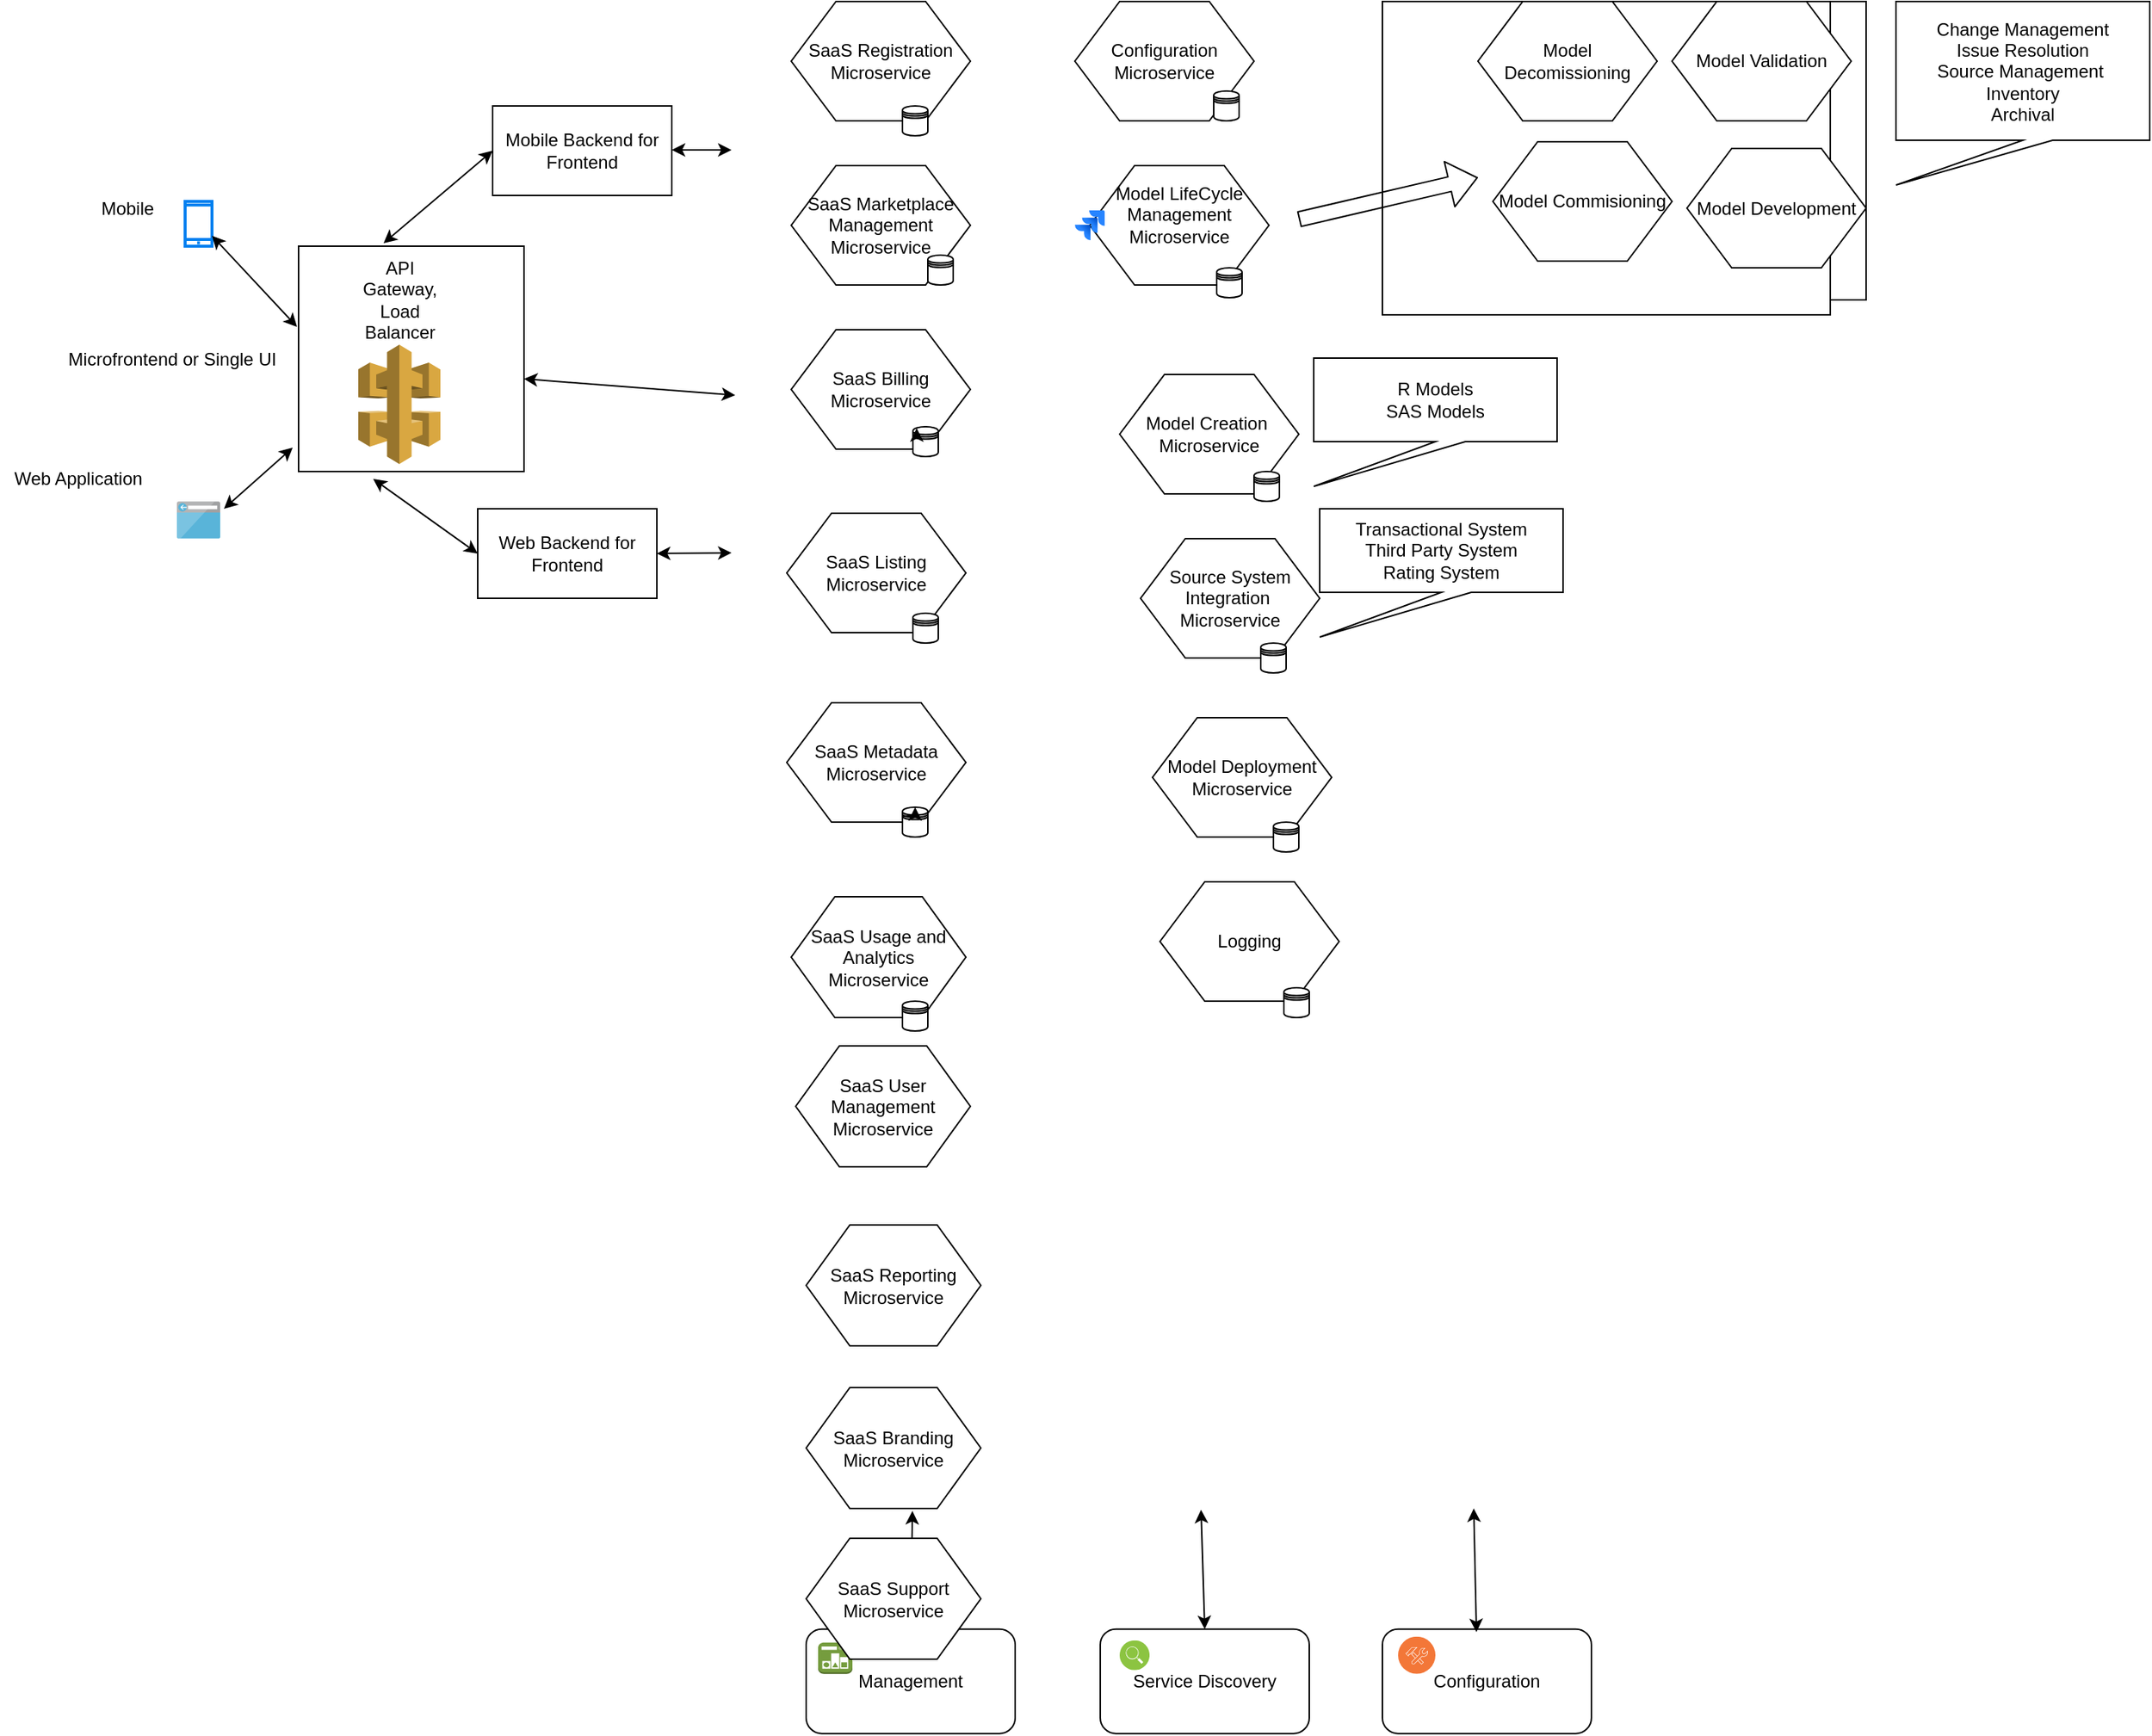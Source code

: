 <mxfile version="14.7.1"><diagram id="l5a3DVxuNAFklHCCQm-w" name="Page-1"><mxGraphModel dx="1888" dy="536" grid="1" gridSize="10" guides="1" tooltips="1" connect="1" arrows="1" fold="1" page="1" pageScale="1" pageWidth="850" pageHeight="1100" math="0" shadow="0"><root><mxCell id="0"/><mxCell id="1" parent="0"/><mxCell id="C9JPlkuJ55uYAZUHQkNj-92" value="" style="rounded=0;whiteSpace=wrap;html=1;" parent="1" vertex="1"><mxGeometry x="890" y="20" width="260" height="200" as="geometry"/></mxCell><mxCell id="C9JPlkuJ55uYAZUHQkNj-75" value="" style="rounded=0;whiteSpace=wrap;html=1;" parent="1" vertex="1"><mxGeometry x="826" y="20" width="300" height="210" as="geometry"/></mxCell><mxCell id="C9JPlkuJ55uYAZUHQkNj-35" value="" style="whiteSpace=wrap;html=1;aspect=fixed;" parent="1" vertex="1"><mxGeometry x="100" y="184" width="151" height="151" as="geometry"/></mxCell><mxCell id="C9JPlkuJ55uYAZUHQkNj-2" value="Configuration&lt;br&gt;Microservice&lt;br&gt;" style="shape=hexagon;perimeter=hexagonPerimeter2;whiteSpace=wrap;html=1;" parent="1" vertex="1"><mxGeometry x="620" y="20" width="120" height="80" as="geometry"/></mxCell><mxCell id="C9JPlkuJ55uYAZUHQkNj-3" value="Model LifeCycle Management&lt;br&gt;Microservice&lt;br&gt;&lt;br&gt;" style="shape=hexagon;perimeter=hexagonPerimeter2;whiteSpace=wrap;html=1;" parent="1" vertex="1"><mxGeometry x="630" y="130" width="120" height="80" as="geometry"/></mxCell><mxCell id="C9JPlkuJ55uYAZUHQkNj-4" value="SaaS Usage and Analytics Microservice" style="shape=hexagon;perimeter=hexagonPerimeter2;whiteSpace=wrap;html=1;" parent="1" vertex="1"><mxGeometry x="430" y="620" width="117" height="81" as="geometry"/></mxCell><mxCell id="C9JPlkuJ55uYAZUHQkNj-5" value="SaaS Marketplace Management Microservice" style="shape=hexagon;perimeter=hexagonPerimeter2;whiteSpace=wrap;html=1;" parent="1" vertex="1"><mxGeometry x="430" y="130" width="120" height="80" as="geometry"/></mxCell><mxCell id="C9JPlkuJ55uYAZUHQkNj-6" value="Source System Integration&amp;nbsp;&lt;br&gt;Microservice&lt;br&gt;" style="shape=hexagon;perimeter=hexagonPerimeter2;whiteSpace=wrap;html=1;" parent="1" vertex="1"><mxGeometry x="664" y="380" width="120" height="80" as="geometry"/></mxCell><mxCell id="C9JPlkuJ55uYAZUHQkNj-7" value="Model Creation&amp;nbsp;&lt;br&gt;Microservice&lt;br&gt;" style="shape=hexagon;perimeter=hexagonPerimeter2;whiteSpace=wrap;html=1;" parent="1" vertex="1"><mxGeometry x="650" y="270" width="120" height="80" as="geometry"/></mxCell><mxCell id="C9JPlkuJ55uYAZUHQkNj-8" value="SaaS Listing Microservice" style="shape=hexagon;perimeter=hexagonPerimeter2;whiteSpace=wrap;html=1;" parent="1" vertex="1"><mxGeometry x="427" y="363" width="120" height="80" as="geometry"/></mxCell><mxCell id="C9JPlkuJ55uYAZUHQkNj-9" value="SaaS Billing Microservice" style="shape=hexagon;perimeter=hexagonPerimeter2;whiteSpace=wrap;html=1;" parent="1" vertex="1"><mxGeometry x="430" y="240" width="120" height="80" as="geometry"/></mxCell><mxCell id="C9JPlkuJ55uYAZUHQkNj-10" value="SaaS Metadata Microservice" style="shape=hexagon;perimeter=hexagonPerimeter2;whiteSpace=wrap;html=1;" parent="1" vertex="1"><mxGeometry x="427" y="490" width="120" height="80" as="geometry"/></mxCell><mxCell id="C9JPlkuJ55uYAZUHQkNj-15" value="" style="outlineConnect=0;dashed=0;verticalLabelPosition=bottom;verticalAlign=top;align=center;html=1;shape=mxgraph.aws3.api_gateway;fillColor=#D9A741;gradientColor=none;" parent="1" vertex="1"><mxGeometry x="140" y="250" width="55" height="80" as="geometry"/></mxCell><mxCell id="C9JPlkuJ55uYAZUHQkNj-18" value="API Gateway,&lt;br&gt;Load Balancer&lt;br&gt;" style="text;html=1;strokeColor=none;fillColor=none;align=center;verticalAlign=middle;whiteSpace=wrap;rounded=0;" parent="1" vertex="1"><mxGeometry x="147.5" y="210" width="40" height="20" as="geometry"/></mxCell><mxCell id="C9JPlkuJ55uYAZUHQkNj-25" value="Logging" style="shape=hexagon;perimeter=hexagonPerimeter2;whiteSpace=wrap;html=1;" parent="1" vertex="1"><mxGeometry x="677" y="610" width="120" height="80" as="geometry"/></mxCell><mxCell id="C9JPlkuJ55uYAZUHQkNj-31" value="Mobile Backend for Frontend" style="rounded=0;whiteSpace=wrap;html=1;" parent="1" vertex="1"><mxGeometry x="230" y="90" width="120" height="60" as="geometry"/></mxCell><mxCell id="C9JPlkuJ55uYAZUHQkNj-32" value="Web Backend for Frontend" style="rounded=0;whiteSpace=wrap;html=1;" parent="1" vertex="1"><mxGeometry x="220" y="360" width="120" height="60" as="geometry"/></mxCell><mxCell id="C9JPlkuJ55uYAZUHQkNj-33" value="" style="html=1;verticalLabelPosition=bottom;align=center;labelBackgroundColor=#ffffff;verticalAlign=top;strokeWidth=2;strokeColor=#0080F0;fillColor=#ffffff;shadow=0;dashed=0;shape=mxgraph.ios7.icons.smartphone;" parent="1" vertex="1"><mxGeometry x="24" y="154" width="18" height="30" as="geometry"/></mxCell><mxCell id="C9JPlkuJ55uYAZUHQkNj-34" value="" style="aspect=fixed;html=1;perimeter=none;align=center;shadow=0;dashed=0;image;fontSize=12;image=img/lib/mscae/Browser.svg;" parent="1" vertex="1"><mxGeometry x="18.5" y="355" width="29" height="25" as="geometry"/></mxCell><mxCell id="C9JPlkuJ55uYAZUHQkNj-38" value="" style="shape=datastore;whiteSpace=wrap;html=1;" parent="1" vertex="1"><mxGeometry x="713" y="80" width="17" height="20" as="geometry"/></mxCell><mxCell id="C9JPlkuJ55uYAZUHQkNj-39" value="" style="shape=datastore;whiteSpace=wrap;html=1;" parent="1" vertex="1"><mxGeometry x="521.5" y="190" width="17" height="20" as="geometry"/></mxCell><mxCell id="C9JPlkuJ55uYAZUHQkNj-40" value="" style="shape=datastore;whiteSpace=wrap;html=1;" parent="1" vertex="1"><mxGeometry x="715" y="198.5" width="17" height="20" as="geometry"/></mxCell><mxCell id="C9JPlkuJ55uYAZUHQkNj-41" value="" style="shape=datastore;whiteSpace=wrap;html=1;" parent="1" vertex="1"><mxGeometry x="511.5" y="305" width="17" height="20" as="geometry"/></mxCell><mxCell id="C9JPlkuJ55uYAZUHQkNj-42" value="" style="shape=datastore;whiteSpace=wrap;html=1;" parent="1" vertex="1"><mxGeometry x="740" y="335" width="17" height="20" as="geometry"/></mxCell><mxCell id="C9JPlkuJ55uYAZUHQkNj-43" value="" style="shape=datastore;whiteSpace=wrap;html=1;" parent="1" vertex="1"><mxGeometry x="511.5" y="430" width="17" height="20" as="geometry"/></mxCell><mxCell id="C9JPlkuJ55uYAZUHQkNj-44" value="" style="shape=datastore;whiteSpace=wrap;html=1;" parent="1" vertex="1"><mxGeometry x="744.5" y="450" width="17" height="20" as="geometry"/></mxCell><mxCell id="C9JPlkuJ55uYAZUHQkNj-45" value="" style="shape=datastore;whiteSpace=wrap;html=1;" parent="1" vertex="1"><mxGeometry x="504.5" y="560" width="17" height="20" as="geometry"/></mxCell><mxCell id="C9JPlkuJ55uYAZUHQkNj-46" style="edgeStyle=orthogonalEdgeStyle;rounded=0;orthogonalLoop=1;jettySize=auto;html=1;exitX=0;exitY=0.3;exitDx=0;exitDy=0;entryX=0.5;entryY=0;entryDx=0;entryDy=0;" parent="1" source="C9JPlkuJ55uYAZUHQkNj-45" target="C9JPlkuJ55uYAZUHQkNj-45" edge="1"><mxGeometry relative="1" as="geometry"/></mxCell><mxCell id="C9JPlkuJ55uYAZUHQkNj-48" value="Change Management&lt;br&gt;Issue Resolution&lt;br&gt;Source Management&amp;nbsp;&lt;br&gt;Inventory&lt;br&gt;Archival&lt;br&gt;" style="shape=callout;whiteSpace=wrap;html=1;perimeter=calloutPerimeter;position2=0;" parent="1" vertex="1"><mxGeometry x="1170" y="20" width="170" height="123" as="geometry"/></mxCell><mxCell id="C9JPlkuJ55uYAZUHQkNj-49" value="R Models&lt;br&gt;SAS Models&lt;br&gt;" style="shape=callout;whiteSpace=wrap;html=1;perimeter=calloutPerimeter;position2=0;" parent="1" vertex="1"><mxGeometry x="780" y="259" width="163" height="86" as="geometry"/></mxCell><mxCell id="C9JPlkuJ55uYAZUHQkNj-50" value="" style="shape=image;html=1;verticalAlign=top;verticalLabelPosition=bottom;labelBackgroundColor=#ffffff;imageAspect=0;aspect=fixed;image=https://cdn2.iconfinder.com/data/icons/font-awesome/1792/git-square-128.png" parent="1" vertex="1"><mxGeometry x="650" y="200" width="20" height="20" as="geometry"/></mxCell><mxCell id="C9JPlkuJ55uYAZUHQkNj-51" value="" style="shape=image;html=1;verticalAlign=top;verticalLabelPosition=bottom;labelBackgroundColor=#ffffff;imageAspect=0;aspect=fixed;image=https://cdn0.iconfinder.com/data/icons/social-media-2104/24/social_media_social_media_logo_docker-128.png" parent="1" vertex="1"><mxGeometry x="460" y="325" width="30" height="30" as="geometry"/></mxCell><mxCell id="C9JPlkuJ55uYAZUHQkNj-52" value="Model Deployment&lt;br&gt;Microservice&lt;br&gt;" style="shape=hexagon;perimeter=hexagonPerimeter2;whiteSpace=wrap;html=1;" parent="1" vertex="1"><mxGeometry x="672" y="500" width="120" height="80" as="geometry"/></mxCell><mxCell id="C9JPlkuJ55uYAZUHQkNj-47" value="" style="shape=datastore;whiteSpace=wrap;html=1;" parent="1" vertex="1"><mxGeometry x="753" y="570" width="17" height="20" as="geometry"/></mxCell><mxCell id="C9JPlkuJ55uYAZUHQkNj-54" value="" style="endArrow=classic;startArrow=classic;html=1;" parent="1" edge="1"><mxGeometry width="50" height="50" relative="1" as="geometry"><mxPoint x="350" y="119.5" as="sourcePoint"/><mxPoint x="390" y="119.5" as="targetPoint"/></mxGeometry></mxCell><mxCell id="C9JPlkuJ55uYAZUHQkNj-55" value="" style="endArrow=classic;startArrow=classic;html=1;exitX=1;exitY=0.5;exitDx=0;exitDy=0;" parent="1" source="C9JPlkuJ55uYAZUHQkNj-32" edge="1"><mxGeometry width="50" height="50" relative="1" as="geometry"><mxPoint x="350" y="389.5" as="sourcePoint"/><mxPoint x="390" y="389.5" as="targetPoint"/></mxGeometry></mxCell><mxCell id="C9JPlkuJ55uYAZUHQkNj-56" value="" style="endArrow=classic;startArrow=classic;html=1;entryX=0.003;entryY=0.33;entryDx=0;entryDy=0;entryPerimeter=0;exitX=1;exitY=0.589;exitDx=0;exitDy=0;exitPerimeter=0;" parent="1" source="C9JPlkuJ55uYAZUHQkNj-35" edge="1"><mxGeometry width="50" height="50" relative="1" as="geometry"><mxPoint x="250" y="290" as="sourcePoint"/><mxPoint x="392.49" y="283.9" as="targetPoint"/></mxGeometry></mxCell><mxCell id="C9JPlkuJ55uYAZUHQkNj-57" value="" style="endArrow=classic;startArrow=classic;html=1;entryX=0;entryY=0.5;entryDx=0;entryDy=0;exitX=0.377;exitY=-0.013;exitDx=0;exitDy=0;exitPerimeter=0;" parent="1" source="C9JPlkuJ55uYAZUHQkNj-35" target="C9JPlkuJ55uYAZUHQkNj-31" edge="1"><mxGeometry width="50" height="50" relative="1" as="geometry"><mxPoint x="160" y="180" as="sourcePoint"/><mxPoint x="200" y="140" as="targetPoint"/></mxGeometry></mxCell><mxCell id="C9JPlkuJ55uYAZUHQkNj-58" value="" style="endArrow=classic;startArrow=classic;html=1;entryX=0;entryY=0.5;entryDx=0;entryDy=0;exitX=0.331;exitY=1.033;exitDx=0;exitDy=0;exitPerimeter=0;" parent="1" source="C9JPlkuJ55uYAZUHQkNj-35" target="C9JPlkuJ55uYAZUHQkNj-32" edge="1"><mxGeometry width="50" height="50" relative="1" as="geometry"><mxPoint x="130" y="380" as="sourcePoint"/><mxPoint x="180" y="330" as="targetPoint"/></mxGeometry></mxCell><mxCell id="C9JPlkuJ55uYAZUHQkNj-63" value="" style="endArrow=classic;startArrow=classic;html=1;entryX=-0.007;entryY=0.358;entryDx=0;entryDy=0;entryPerimeter=0;exitX=1;exitY=0.767;exitDx=0;exitDy=0;exitPerimeter=0;" parent="1" source="C9JPlkuJ55uYAZUHQkNj-33" target="C9JPlkuJ55uYAZUHQkNj-35" edge="1"><mxGeometry width="50" height="50" relative="1" as="geometry"><mxPoint x="30" y="210" as="sourcePoint"/><mxPoint x="80" y="160" as="targetPoint"/></mxGeometry></mxCell><mxCell id="C9JPlkuJ55uYAZUHQkNj-64" value="" style="endArrow=classic;startArrow=classic;html=1;entryX=-0.026;entryY=0.894;entryDx=0;entryDy=0;entryPerimeter=0;" parent="1" target="C9JPlkuJ55uYAZUHQkNj-35" edge="1"><mxGeometry width="50" height="50" relative="1" as="geometry"><mxPoint x="50" y="360" as="sourcePoint"/><mxPoint x="90" y="310" as="targetPoint"/></mxGeometry></mxCell><mxCell id="C9JPlkuJ55uYAZUHQkNj-66" value="" style="shape=image;html=1;verticalAlign=top;verticalLabelPosition=bottom;labelBackgroundColor=#ffffff;imageAspect=0;aspect=fixed;image=https://cdn4.iconfinder.com/data/icons/technology-83/1000/agile_developer_development_software_dev_devop_devops-128.png" parent="1" vertex="1"><mxGeometry x="690" y="560" width="34" height="34" as="geometry"/></mxCell><mxCell id="C9JPlkuJ55uYAZUHQkNj-70" value="" style="shape=image;html=1;verticalAlign=top;verticalLabelPosition=bottom;labelBackgroundColor=#ffffff;imageAspect=0;aspect=fixed;image=https://cdn2.iconfinder.com/data/icons/freecns-cumulus/16/519895-013_MagnifyingGlass-128.png" parent="1" vertex="1"><mxGeometry x="737" y="150" width="40" height="40" as="geometry"/></mxCell><mxCell id="C9JPlkuJ55uYAZUHQkNj-71" value="Model Development" style="shape=hexagon;perimeter=hexagonPerimeter2;whiteSpace=wrap;html=1;" parent="1" vertex="1"><mxGeometry x="1030" y="118.5" width="120" height="80" as="geometry"/></mxCell><mxCell id="C9JPlkuJ55uYAZUHQkNj-72" value="Model Commisioning" style="shape=hexagon;perimeter=hexagonPerimeter2;whiteSpace=wrap;html=1;" parent="1" vertex="1"><mxGeometry x="900" y="114" width="120" height="80" as="geometry"/></mxCell><mxCell id="C9JPlkuJ55uYAZUHQkNj-73" value="Model Validation" style="shape=hexagon;perimeter=hexagonPerimeter2;whiteSpace=wrap;html=1;" parent="1" vertex="1"><mxGeometry x="1020" y="20" width="120" height="80" as="geometry"/></mxCell><mxCell id="C9JPlkuJ55uYAZUHQkNj-74" value="Model Decomissioning" style="shape=hexagon;perimeter=hexagonPerimeter2;whiteSpace=wrap;html=1;" parent="1" vertex="1"><mxGeometry x="890" y="20" width="120" height="80" as="geometry"/></mxCell><mxCell id="C9JPlkuJ55uYAZUHQkNj-76" value="" style="shape=flexArrow;endArrow=classic;html=1;" parent="1" edge="1"><mxGeometry width="50" height="50" relative="1" as="geometry"><mxPoint x="770" y="166" as="sourcePoint"/><mxPoint x="890" y="138" as="targetPoint"/></mxGeometry></mxCell><mxCell id="C9JPlkuJ55uYAZUHQkNj-82" style="edgeStyle=orthogonalEdgeStyle;rounded=0;orthogonalLoop=1;jettySize=auto;html=1;exitX=0;exitY=0.3;exitDx=0;exitDy=0;entryX=0.15;entryY=0.05;entryDx=0;entryDy=0;entryPerimeter=0;" parent="1" source="C9JPlkuJ55uYAZUHQkNj-41" target="C9JPlkuJ55uYAZUHQkNj-41" edge="1"><mxGeometry relative="1" as="geometry"/></mxCell><mxCell id="C9JPlkuJ55uYAZUHQkNj-86" value="Transactional System&lt;br&gt;Third Party System&lt;br&gt;Rating System&lt;br&gt;" style="shape=callout;whiteSpace=wrap;html=1;perimeter=calloutPerimeter;position2=0;" parent="1" vertex="1"><mxGeometry x="784" y="360" width="163" height="86" as="geometry"/></mxCell><mxCell id="C9JPlkuJ55uYAZUHQkNj-88" value="" style="image;image=img/lib/atlassian/Jira_Logo.svg;" parent="1" vertex="1"><mxGeometry x="620" y="160" width="20" height="20" as="geometry"/></mxCell><mxCell id="C9JPlkuJ55uYAZUHQkNj-89" value="" style="shape=datastore;whiteSpace=wrap;html=1;" parent="1" vertex="1"><mxGeometry x="504.5" y="690" width="17" height="20" as="geometry"/></mxCell><mxCell id="C9JPlkuJ55uYAZUHQkNj-90" value="" style="shape=datastore;whiteSpace=wrap;html=1;" parent="1" vertex="1"><mxGeometry x="760" y="681" width="17" height="20" as="geometry"/></mxCell><mxCell id="C9JPlkuJ55uYAZUHQkNj-91" value="SaaS Registration Microservice" style="shape=hexagon;perimeter=hexagonPerimeter2;whiteSpace=wrap;html=1;" parent="1" vertex="1"><mxGeometry x="430" y="20" width="120" height="80" as="geometry"/></mxCell><mxCell id="C9JPlkuJ55uYAZUHQkNj-37" value="" style="shape=datastore;whiteSpace=wrap;html=1;" parent="1" vertex="1"><mxGeometry x="504.5" y="90" width="17" height="20" as="geometry"/></mxCell><mxCell id="oSMyuGkSRYtL4Eg8ztA--2" value="Microfrontend or Single UI" style="text;html=1;align=center;verticalAlign=middle;resizable=0;points=[];autosize=1;strokeColor=none;" vertex="1" parent="1"><mxGeometry x="-60" y="250" width="150" height="20" as="geometry"/></mxCell><mxCell id="oSMyuGkSRYtL4Eg8ztA--5" value="Mobile" style="text;html=1;align=center;verticalAlign=middle;resizable=0;points=[];autosize=1;strokeColor=none;" vertex="1" parent="1"><mxGeometry x="-40" y="148.5" width="50" height="20" as="geometry"/></mxCell><mxCell id="oSMyuGkSRYtL4Eg8ztA--7" value="Web Application" style="text;html=1;strokeColor=none;fillColor=none;align=center;verticalAlign=middle;whiteSpace=wrap;rounded=0;" vertex="1" parent="1"><mxGeometry x="-100" y="330" width="105" height="20" as="geometry"/></mxCell><mxCell id="oSMyuGkSRYtL4Eg8ztA--11" value="SaaS User Management Microservice" style="shape=hexagon;perimeter=hexagonPerimeter2;whiteSpace=wrap;html=1;" vertex="1" parent="1"><mxGeometry x="433" y="720" width="117" height="81" as="geometry"/></mxCell><mxCell id="oSMyuGkSRYtL4Eg8ztA--12" value="" style="group" vertex="1" connectable="0" parent="1"><mxGeometry x="440" y="1030" width="526" height="150.83" as="geometry"/></mxCell><mxCell id="C9JPlkuJ55uYAZUHQkNj-20" value="Management" style="rounded=1;whiteSpace=wrap;html=1;" parent="oSMyuGkSRYtL4Eg8ztA--12" vertex="1"><mxGeometry y="80.83" width="140" height="70" as="geometry"/></mxCell><mxCell id="C9JPlkuJ55uYAZUHQkNj-21" value="Service Discovery" style="rounded=1;whiteSpace=wrap;html=1;" parent="oSMyuGkSRYtL4Eg8ztA--12" vertex="1"><mxGeometry x="197" y="80.83" width="140" height="70" as="geometry"/></mxCell><mxCell id="C9JPlkuJ55uYAZUHQkNj-22" value="" style="aspect=fixed;perimeter=ellipsePerimeter;html=1;align=center;shadow=0;dashed=0;fontColor=#4277BB;labelBackgroundColor=#ffffff;fontSize=12;spacingTop=3;image;image=img/lib/ibm/infrastructure/service_discovery_configuration.svg;" parent="oSMyuGkSRYtL4Eg8ztA--12" vertex="1"><mxGeometry x="210" y="88.33" width="20" height="20" as="geometry"/></mxCell><mxCell id="C9JPlkuJ55uYAZUHQkNj-23" value="" style="outlineConnect=0;dashed=0;verticalLabelPosition=bottom;verticalAlign=top;align=center;html=1;shape=mxgraph.aws3.state_manager;fillColor=#759C3E;gradientColor=none;" parent="oSMyuGkSRYtL4Eg8ztA--12" vertex="1"><mxGeometry x="8" y="89.83" width="23" height="21" as="geometry"/></mxCell><mxCell id="C9JPlkuJ55uYAZUHQkNj-27" value="Configuration" style="rounded=1;whiteSpace=wrap;html=1;" parent="oSMyuGkSRYtL4Eg8ztA--12" vertex="1"><mxGeometry x="386" y="80.83" width="140" height="70" as="geometry"/></mxCell><mxCell id="C9JPlkuJ55uYAZUHQkNj-28" value="" style="aspect=fixed;perimeter=ellipsePerimeter;html=1;align=center;shadow=0;dashed=0;fontColor=#4277BB;labelBackgroundColor=#ffffff;fontSize=12;spacingTop=3;image;image=img/lib/ibm/devops/configuration_management.svg;" parent="oSMyuGkSRYtL4Eg8ztA--12" vertex="1"><mxGeometry x="396.5" y="85.83" width="25" height="25" as="geometry"/></mxCell><mxCell id="C9JPlkuJ55uYAZUHQkNj-67" value="" style="endArrow=classic;startArrow=classic;html=1;exitX=0.5;exitY=0;exitDx=0;exitDy=0;entryX=0.146;entryY=1.001;entryDx=0;entryDy=0;entryPerimeter=0;" parent="oSMyuGkSRYtL4Eg8ztA--12" source="C9JPlkuJ55uYAZUHQkNj-20" edge="1"><mxGeometry width="50" height="50" relative="1" as="geometry"><mxPoint x="40" y="-109.17" as="sourcePoint"/><mxPoint x="71.18" y="1.66" as="targetPoint"/></mxGeometry></mxCell><mxCell id="C9JPlkuJ55uYAZUHQkNj-68" value="" style="endArrow=classic;startArrow=classic;html=1;exitX=0.5;exitY=0;exitDx=0;exitDy=0;entryX=0.178;entryY=1.001;entryDx=0;entryDy=0;entryPerimeter=0;" parent="oSMyuGkSRYtL4Eg8ztA--12" source="C9JPlkuJ55uYAZUHQkNj-21" edge="1"><mxGeometry width="50" height="50" relative="1" as="geometry"><mxPoint x="265.5" y="63.83" as="sourcePoint"/><mxPoint x="264.5" y="0.83" as="targetPoint"/></mxGeometry></mxCell><mxCell id="C9JPlkuJ55uYAZUHQkNj-69" value="" style="endArrow=classic;startArrow=classic;html=1;exitX=0.45;exitY=0.029;exitDx=0;exitDy=0;exitPerimeter=0;entryX=0.599;entryY=0.999;entryDx=0;entryDy=0;entryPerimeter=0;" parent="oSMyuGkSRYtL4Eg8ztA--12" source="C9JPlkuJ55uYAZUHQkNj-27" edge="1"><mxGeometry width="50" height="50" relative="1" as="geometry"><mxPoint x="430" y="-109.17" as="sourcePoint"/><mxPoint x="447.17" as="targetPoint"/></mxGeometry></mxCell><mxCell id="oSMyuGkSRYtL4Eg8ztA--15" value="SaaS Support Microservice" style="shape=hexagon;perimeter=hexagonPerimeter2;whiteSpace=wrap;html=1;" vertex="1" parent="oSMyuGkSRYtL4Eg8ztA--12"><mxGeometry y="20" width="117" height="81" as="geometry"/></mxCell><mxCell id="oSMyuGkSRYtL4Eg8ztA--13" value="SaaS Reporting Microservice" style="shape=hexagon;perimeter=hexagonPerimeter2;whiteSpace=wrap;html=1;" vertex="1" parent="1"><mxGeometry x="440" y="840" width="117" height="81" as="geometry"/></mxCell><mxCell id="oSMyuGkSRYtL4Eg8ztA--14" value="SaaS Branding Microservice" style="shape=hexagon;perimeter=hexagonPerimeter2;whiteSpace=wrap;html=1;" vertex="1" parent="1"><mxGeometry x="440" y="949" width="117" height="81" as="geometry"/></mxCell></root></mxGraphModel></diagram></mxfile>